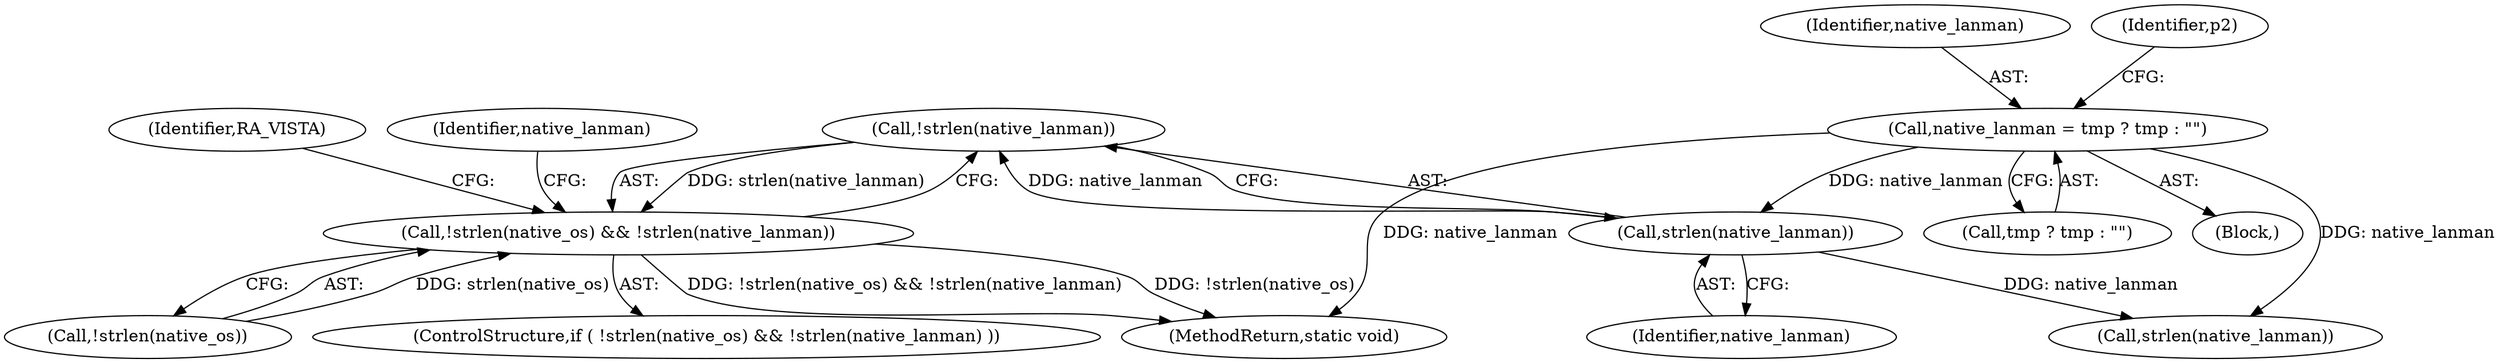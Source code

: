 digraph "0_samba_9280051bfba337458722fb157f3082f93cbd9f2b@API" {
"1000297" [label="(Call,!strlen(native_lanman))"];
"1000298" [label="(Call,strlen(native_lanman))"];
"1000257" [label="(Call,native_lanman = tmp ? tmp : \"\")"];
"1000293" [label="(Call,!strlen(native_os) && !strlen(native_lanman))"];
"1000297" [label="(Call,!strlen(native_lanman))"];
"1000530" [label="(MethodReturn,static void)"];
"1000301" [label="(Identifier,RA_VISTA)"];
"1000259" [label="(Call,tmp ? tmp : \"\")"];
"1000258" [label="(Identifier,native_lanman)"];
"1000298" [label="(Call,strlen(native_lanman))"];
"1000264" [label="(Identifier,p2)"];
"1000294" [label="(Call,!strlen(native_os))"];
"1000117" [label="(Block,)"];
"1000305" [label="(Identifier,native_lanman)"];
"1000257" [label="(Call,native_lanman = tmp ? tmp : \"\")"];
"1000292" [label="(ControlStructure,if ( !strlen(native_os) && !strlen(native_lanman) ))"];
"1000299" [label="(Identifier,native_lanman)"];
"1000304" [label="(Call,strlen(native_lanman))"];
"1000293" [label="(Call,!strlen(native_os) && !strlen(native_lanman))"];
"1000297" -> "1000293"  [label="AST: "];
"1000297" -> "1000298"  [label="CFG: "];
"1000298" -> "1000297"  [label="AST: "];
"1000293" -> "1000297"  [label="CFG: "];
"1000297" -> "1000293"  [label="DDG: strlen(native_lanman)"];
"1000298" -> "1000297"  [label="DDG: native_lanman"];
"1000298" -> "1000299"  [label="CFG: "];
"1000299" -> "1000298"  [label="AST: "];
"1000257" -> "1000298"  [label="DDG: native_lanman"];
"1000298" -> "1000304"  [label="DDG: native_lanman"];
"1000257" -> "1000117"  [label="AST: "];
"1000257" -> "1000259"  [label="CFG: "];
"1000258" -> "1000257"  [label="AST: "];
"1000259" -> "1000257"  [label="AST: "];
"1000264" -> "1000257"  [label="CFG: "];
"1000257" -> "1000530"  [label="DDG: native_lanman"];
"1000257" -> "1000304"  [label="DDG: native_lanman"];
"1000293" -> "1000292"  [label="AST: "];
"1000293" -> "1000294"  [label="CFG: "];
"1000294" -> "1000293"  [label="AST: "];
"1000301" -> "1000293"  [label="CFG: "];
"1000305" -> "1000293"  [label="CFG: "];
"1000293" -> "1000530"  [label="DDG: !strlen(native_os)"];
"1000293" -> "1000530"  [label="DDG: !strlen(native_os) && !strlen(native_lanman)"];
"1000294" -> "1000293"  [label="DDG: strlen(native_os)"];
}
